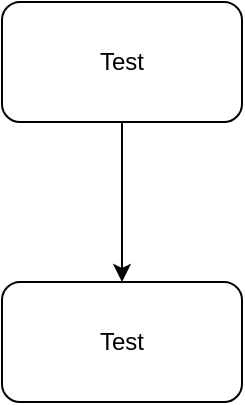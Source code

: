 <mxfile>
    <diagram id="Qm6oeJVclt0qW1vb4Fko" name="Page-1">
        <mxGraphModel dx="938" dy="509" grid="1" gridSize="10" guides="1" tooltips="1" connect="1" arrows="1" fold="1" page="1" pageScale="1" pageWidth="827" pageHeight="1169" math="0" shadow="0">
            <root>
                <mxCell id="0"/>
                <mxCell id="1" parent="0"/>
                <mxCell id="4" value="" style="edgeStyle=none;html=1;" edge="1" parent="1" source="2" target="3">
                    <mxGeometry relative="1" as="geometry"/>
                </mxCell>
                <mxCell id="2" value="Test" style="rounded=1;whiteSpace=wrap;html=1;" vertex="1" parent="1">
                    <mxGeometry x="294" y="60" width="120" height="60" as="geometry"/>
                </mxCell>
                <mxCell id="3" value="Test" style="whiteSpace=wrap;html=1;rounded=1;" vertex="1" parent="1">
                    <mxGeometry x="294" y="200" width="120" height="60" as="geometry"/>
                </mxCell>
            </root>
        </mxGraphModel>
    </diagram>
</mxfile>